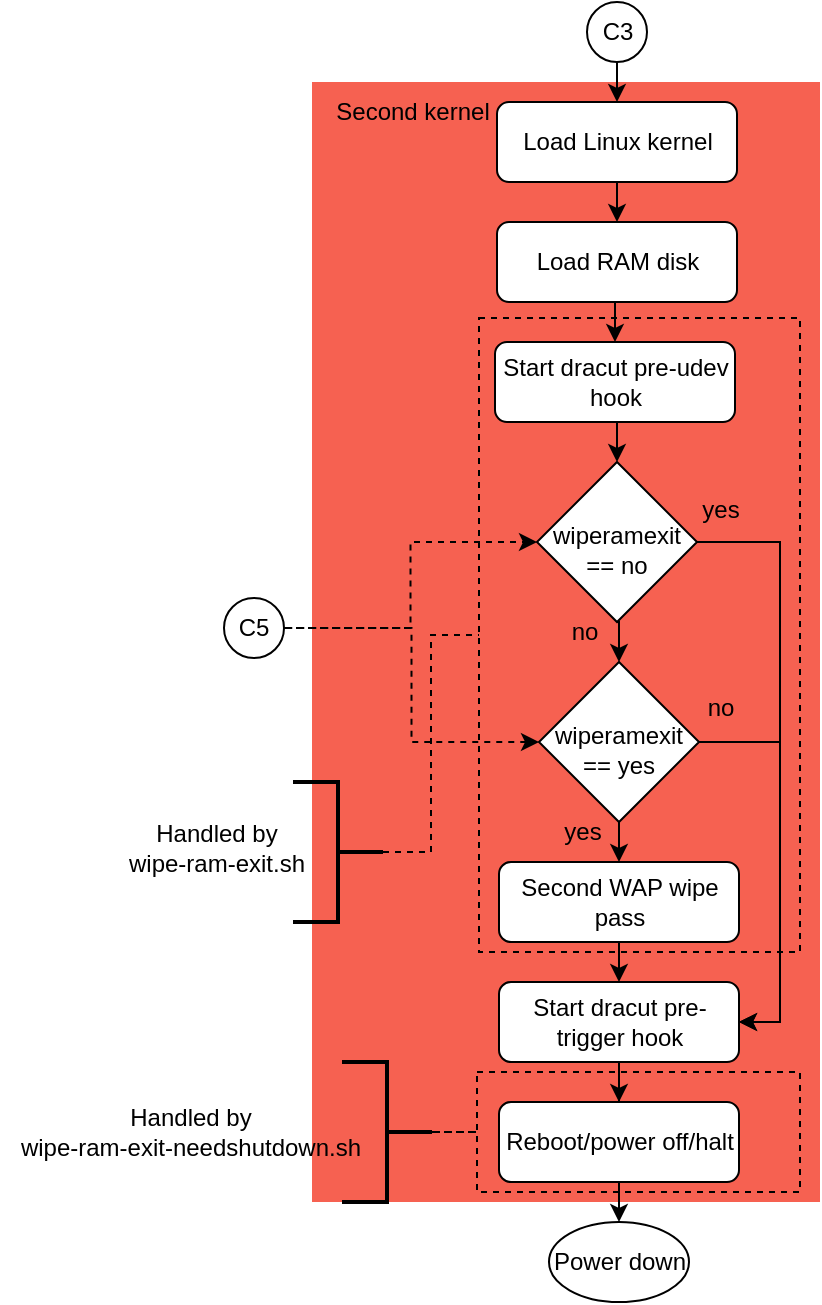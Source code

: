 <mxfile version="26.2.14">
  <diagram name="Page-1" id="y-BpYGQcBngNRp4LTG_6">
    <mxGraphModel dx="575" dy="797" grid="1" gridSize="10" guides="1" tooltips="1" connect="1" arrows="1" fold="1" page="1" pageScale="1" pageWidth="850" pageHeight="1100" math="0" shadow="0">
      <root>
        <mxCell id="0" />
        <mxCell id="1" parent="0" />
        <mxCell id="OBib7svYlHq_IOfsOFX9-1" value="" style="rounded=0;whiteSpace=wrap;html=1;strokeColor=none;fillColor=light-dark(#f66151, #ededed);" vertex="1" parent="1">
          <mxGeometry x="1076" y="100" width="254" height="560" as="geometry" />
        </mxCell>
        <mxCell id="OBib7svYlHq_IOfsOFX9-2" value="" style="rounded=0;whiteSpace=wrap;html=1;fillColor=none;dashed=1;" vertex="1" parent="1">
          <mxGeometry x="1158.5" y="595" width="161.5" height="60" as="geometry" />
        </mxCell>
        <mxCell id="OBib7svYlHq_IOfsOFX9-3" value="" style="rounded=0;whiteSpace=wrap;html=1;fillColor=none;dashed=1;" vertex="1" parent="1">
          <mxGeometry x="1159.5" y="218" width="160.5" height="317" as="geometry" />
        </mxCell>
        <mxCell id="OBib7svYlHq_IOfsOFX9-4" style="edgeStyle=orthogonalEdgeStyle;rounded=0;orthogonalLoop=1;jettySize=auto;html=1;exitX=0.5;exitY=1;exitDx=0;exitDy=0;entryX=0.5;entryY=0;entryDx=0;entryDy=0;" edge="1" parent="1" source="OBib7svYlHq_IOfsOFX9-5" target="OBib7svYlHq_IOfsOFX9-7">
          <mxGeometry relative="1" as="geometry" />
        </mxCell>
        <mxCell id="OBib7svYlHq_IOfsOFX9-5" value="Load Linux kernel" style="rounded=1;whiteSpace=wrap;html=1;fontSize=12;glass=0;strokeWidth=1;shadow=0;" vertex="1" parent="1">
          <mxGeometry x="1168.5" y="110" width="120" height="40" as="geometry" />
        </mxCell>
        <mxCell id="OBib7svYlHq_IOfsOFX9-6" style="edgeStyle=orthogonalEdgeStyle;rounded=0;orthogonalLoop=1;jettySize=auto;html=1;exitX=0.5;exitY=1;exitDx=0;exitDy=0;entryX=0.5;entryY=0;entryDx=0;entryDy=0;" edge="1" parent="1" source="OBib7svYlHq_IOfsOFX9-7" target="OBib7svYlHq_IOfsOFX9-9">
          <mxGeometry relative="1" as="geometry" />
        </mxCell>
        <mxCell id="OBib7svYlHq_IOfsOFX9-7" value="Load RAM disk" style="rounded=1;whiteSpace=wrap;html=1;fontSize=12;glass=0;strokeWidth=1;shadow=0;" vertex="1" parent="1">
          <mxGeometry x="1168.5" y="170" width="120" height="40" as="geometry" />
        </mxCell>
        <mxCell id="OBib7svYlHq_IOfsOFX9-8" style="edgeStyle=orthogonalEdgeStyle;rounded=0;orthogonalLoop=1;jettySize=auto;html=1;exitX=0.5;exitY=1;exitDx=0;exitDy=0;entryX=0.5;entryY=0;entryDx=0;entryDy=0;" edge="1" parent="1" source="OBib7svYlHq_IOfsOFX9-9" target="OBib7svYlHq_IOfsOFX9-12">
          <mxGeometry relative="1" as="geometry" />
        </mxCell>
        <mxCell id="OBib7svYlHq_IOfsOFX9-9" value="Start dracut pre-udev&lt;br&gt;hook" style="rounded=1;whiteSpace=wrap;html=1;fontSize=12;glass=0;strokeWidth=1;shadow=0;" vertex="1" parent="1">
          <mxGeometry x="1167.5" y="230" width="120" height="40" as="geometry" />
        </mxCell>
        <mxCell id="OBib7svYlHq_IOfsOFX9-10" style="edgeStyle=orthogonalEdgeStyle;rounded=0;orthogonalLoop=1;jettySize=auto;html=1;exitX=0.5;exitY=1;exitDx=0;exitDy=0;entryX=0.5;entryY=0;entryDx=0;entryDy=0;" edge="1" parent="1" source="OBib7svYlHq_IOfsOFX9-12" target="OBib7svYlHq_IOfsOFX9-17">
          <mxGeometry relative="1" as="geometry" />
        </mxCell>
        <mxCell id="OBib7svYlHq_IOfsOFX9-11" style="edgeStyle=orthogonalEdgeStyle;rounded=0;orthogonalLoop=1;jettySize=auto;html=1;entryX=1;entryY=0.5;entryDx=0;entryDy=0;" edge="1" parent="1" source="OBib7svYlHq_IOfsOFX9-12" target="OBib7svYlHq_IOfsOFX9-23">
          <mxGeometry relative="1" as="geometry">
            <Array as="points">
              <mxPoint x="1310" y="330" />
              <mxPoint x="1310" y="570" />
            </Array>
          </mxGeometry>
        </mxCell>
        <mxCell id="OBib7svYlHq_IOfsOFX9-12" value="" style="rhombus;whiteSpace=wrap;html=1;" vertex="1" parent="1">
          <mxGeometry x="1188.5" y="290" width="80" height="80" as="geometry" />
        </mxCell>
        <mxCell id="OBib7svYlHq_IOfsOFX9-13" value="&lt;div&gt;wiperamexit&lt;/div&gt;&lt;div&gt;== no&lt;br&gt;&lt;/div&gt;" style="text;html=1;align=center;verticalAlign=middle;resizable=0;points=[];autosize=1;strokeColor=none;fillColor=none;" vertex="1" parent="1">
          <mxGeometry x="1182.5" y="314" width="90" height="40" as="geometry" />
        </mxCell>
        <mxCell id="OBib7svYlHq_IOfsOFX9-14" style="edgeStyle=orthogonalEdgeStyle;rounded=0;orthogonalLoop=1;jettySize=auto;html=1;exitX=0.5;exitY=1;exitDx=0;exitDy=0;entryX=0.5;entryY=0;entryDx=0;entryDy=0;" edge="1" parent="1" source="OBib7svYlHq_IOfsOFX9-17" target="OBib7svYlHq_IOfsOFX9-21">
          <mxGeometry relative="1" as="geometry" />
        </mxCell>
        <mxCell id="OBib7svYlHq_IOfsOFX9-15" style="edgeStyle=orthogonalEdgeStyle;rounded=0;orthogonalLoop=1;jettySize=auto;html=1;entryX=1;entryY=0.5;entryDx=0;entryDy=0;" edge="1" parent="1" source="OBib7svYlHq_IOfsOFX9-17" target="OBib7svYlHq_IOfsOFX9-23">
          <mxGeometry relative="1" as="geometry">
            <mxPoint x="1476" y="500" as="targetPoint" />
            <Array as="points">
              <mxPoint x="1310" y="430" />
              <mxPoint x="1310" y="570" />
            </Array>
          </mxGeometry>
        </mxCell>
        <mxCell id="OBib7svYlHq_IOfsOFX9-16" style="edgeStyle=orthogonalEdgeStyle;rounded=0;orthogonalLoop=1;jettySize=auto;html=1;exitX=0;exitY=0.5;exitDx=0;exitDy=0;entryX=1;entryY=0.5;entryDx=0;entryDy=0;startArrow=classic;startFill=1;endArrow=none;dashed=1;" edge="1" parent="1" source="OBib7svYlHq_IOfsOFX9-17" target="OBib7svYlHq_IOfsOFX9-40">
          <mxGeometry relative="1" as="geometry" />
        </mxCell>
        <mxCell id="OBib7svYlHq_IOfsOFX9-17" value="" style="rhombus;whiteSpace=wrap;html=1;" vertex="1" parent="1">
          <mxGeometry x="1189.5" y="390" width="80" height="80" as="geometry" />
        </mxCell>
        <mxCell id="OBib7svYlHq_IOfsOFX9-18" value="&lt;div&gt;wiperamexit&lt;/div&gt;&lt;div&gt;== yes&lt;/div&gt;" style="text;html=1;align=center;verticalAlign=middle;resizable=0;points=[];autosize=1;strokeColor=none;fillColor=none;" vertex="1" parent="1">
          <mxGeometry x="1183.5" y="414" width="90" height="40" as="geometry" />
        </mxCell>
        <mxCell id="OBib7svYlHq_IOfsOFX9-19" value="no" style="text;html=1;align=center;verticalAlign=middle;resizable=0;points=[];autosize=1;strokeColor=none;fillColor=none;" vertex="1" parent="1">
          <mxGeometry x="1192" y="360" width="40" height="30" as="geometry" />
        </mxCell>
        <mxCell id="OBib7svYlHq_IOfsOFX9-20" style="edgeStyle=orthogonalEdgeStyle;rounded=0;orthogonalLoop=1;jettySize=auto;html=1;exitX=0.5;exitY=1;exitDx=0;exitDy=0;entryX=0.5;entryY=0;entryDx=0;entryDy=0;" edge="1" parent="1" source="OBib7svYlHq_IOfsOFX9-21" target="OBib7svYlHq_IOfsOFX9-23">
          <mxGeometry relative="1" as="geometry" />
        </mxCell>
        <mxCell id="OBib7svYlHq_IOfsOFX9-21" value="Second WAP wipe pass" style="rounded=1;whiteSpace=wrap;html=1;fontSize=12;glass=0;strokeWidth=1;shadow=0;" vertex="1" parent="1">
          <mxGeometry x="1169.5" y="490" width="120" height="40" as="geometry" />
        </mxCell>
        <mxCell id="OBib7svYlHq_IOfsOFX9-22" value="" style="edgeStyle=orthogonalEdgeStyle;rounded=0;orthogonalLoop=1;jettySize=auto;html=1;" edge="1" parent="1" source="OBib7svYlHq_IOfsOFX9-23" target="OBib7svYlHq_IOfsOFX9-26">
          <mxGeometry relative="1" as="geometry" />
        </mxCell>
        <mxCell id="OBib7svYlHq_IOfsOFX9-23" value="Start dracut pre-trigger hook" style="rounded=1;whiteSpace=wrap;html=1;fontSize=12;glass=0;strokeWidth=1;shadow=0;" vertex="1" parent="1">
          <mxGeometry x="1169.5" y="550" width="120" height="40" as="geometry" />
        </mxCell>
        <mxCell id="OBib7svYlHq_IOfsOFX9-24" value="Power down" style="ellipse;whiteSpace=wrap;html=1;" vertex="1" parent="1">
          <mxGeometry x="1194.5" y="670" width="70" height="40" as="geometry" />
        </mxCell>
        <mxCell id="OBib7svYlHq_IOfsOFX9-25" style="edgeStyle=orthogonalEdgeStyle;rounded=0;orthogonalLoop=1;jettySize=auto;html=1;exitX=0.5;exitY=1;exitDx=0;exitDy=0;entryX=0.5;entryY=0;entryDx=0;entryDy=0;" edge="1" parent="1" source="OBib7svYlHq_IOfsOFX9-26" target="OBib7svYlHq_IOfsOFX9-24">
          <mxGeometry relative="1" as="geometry" />
        </mxCell>
        <mxCell id="OBib7svYlHq_IOfsOFX9-26" value="Reboot/power off/halt" style="rounded=1;whiteSpace=wrap;html=1;fontSize=12;glass=0;strokeWidth=1;shadow=0;" vertex="1" parent="1">
          <mxGeometry x="1169.5" y="610" width="120" height="40" as="geometry" />
        </mxCell>
        <mxCell id="OBib7svYlHq_IOfsOFX9-27" value="yes" style="text;html=1;align=center;verticalAlign=middle;resizable=0;points=[];autosize=1;strokeColor=none;fillColor=none;" vertex="1" parent="1">
          <mxGeometry x="1191" y="460" width="40" height="30" as="geometry" />
        </mxCell>
        <mxCell id="OBib7svYlHq_IOfsOFX9-28" style="edgeStyle=orthogonalEdgeStyle;rounded=0;orthogonalLoop=1;jettySize=auto;html=1;exitX=0.5;exitY=1;exitDx=0;exitDy=0;entryX=0.5;entryY=0;entryDx=0;entryDy=0;" edge="1" parent="1" source="OBib7svYlHq_IOfsOFX9-29" target="OBib7svYlHq_IOfsOFX9-5">
          <mxGeometry relative="1" as="geometry" />
        </mxCell>
        <mxCell id="OBib7svYlHq_IOfsOFX9-29" value="C3" style="ellipse;whiteSpace=wrap;html=1;aspect=fixed;" vertex="1" parent="1">
          <mxGeometry x="1213.5" y="60" width="30" height="30" as="geometry" />
        </mxCell>
        <mxCell id="OBib7svYlHq_IOfsOFX9-30" value="Second kernel" style="text;html=1;align=center;verticalAlign=middle;resizable=0;points=[];autosize=1;strokeColor=none;fillColor=none;" vertex="1" parent="1">
          <mxGeometry x="1076" y="100" width="100" height="30" as="geometry" />
        </mxCell>
        <mxCell id="OBib7svYlHq_IOfsOFX9-31" style="edgeStyle=orthogonalEdgeStyle;rounded=0;orthogonalLoop=1;jettySize=auto;html=1;exitX=0;exitY=0.5;exitDx=0;exitDy=0;exitPerimeter=0;entryX=0;entryY=0.5;entryDx=0;entryDy=0;dashed=1;endArrow=none;startFill=0;" edge="1" parent="1" source="OBib7svYlHq_IOfsOFX9-32" target="OBib7svYlHq_IOfsOFX9-3">
          <mxGeometry relative="1" as="geometry" />
        </mxCell>
        <mxCell id="OBib7svYlHq_IOfsOFX9-32" value="" style="strokeWidth=2;html=1;shape=mxgraph.flowchart.annotation_2;align=left;labelPosition=right;pointerEvents=1;rotation=-180;" vertex="1" parent="1">
          <mxGeometry x="1066.5" y="450" width="45" height="70" as="geometry" />
        </mxCell>
        <mxCell id="OBib7svYlHq_IOfsOFX9-33" value="Handled by&lt;br&gt;wipe-ram-exit.sh" style="text;html=1;align=center;verticalAlign=middle;resizable=0;points=[];autosize=1;strokeColor=none;fillColor=none;" vertex="1" parent="1">
          <mxGeometry x="972.5" y="462.5" width="110" height="40" as="geometry" />
        </mxCell>
        <mxCell id="OBib7svYlHq_IOfsOFX9-34" style="edgeStyle=orthogonalEdgeStyle;rounded=0;orthogonalLoop=1;jettySize=auto;html=1;entryX=0;entryY=0.5;entryDx=0;entryDy=0;dashed=1;endArrow=none;startFill=0;" edge="1" parent="1" source="OBib7svYlHq_IOfsOFX9-35" target="OBib7svYlHq_IOfsOFX9-2">
          <mxGeometry relative="1" as="geometry" />
        </mxCell>
        <mxCell id="OBib7svYlHq_IOfsOFX9-35" value="" style="strokeWidth=2;html=1;shape=mxgraph.flowchart.annotation_2;align=left;labelPosition=right;pointerEvents=1;rotation=-180;" vertex="1" parent="1">
          <mxGeometry x="1091" y="590" width="45" height="70" as="geometry" />
        </mxCell>
        <mxCell id="OBib7svYlHq_IOfsOFX9-36" value="Handled by&lt;br&gt;wipe-ram-exit-needshutdown.sh" style="text;html=1;align=center;verticalAlign=middle;resizable=0;points=[];autosize=1;strokeColor=none;fillColor=none;" vertex="1" parent="1">
          <mxGeometry x="920" y="605" width="190" height="40" as="geometry" />
        </mxCell>
        <mxCell id="OBib7svYlHq_IOfsOFX9-37" value="yes" style="text;html=1;align=center;verticalAlign=middle;resizable=0;points=[];autosize=1;strokeColor=none;fillColor=none;" vertex="1" parent="1">
          <mxGeometry x="1260" y="299" width="40" height="30" as="geometry" />
        </mxCell>
        <mxCell id="OBib7svYlHq_IOfsOFX9-38" value="no" style="text;html=1;align=center;verticalAlign=middle;resizable=0;points=[];autosize=1;strokeColor=none;fillColor=none;" vertex="1" parent="1">
          <mxGeometry x="1260" y="398" width="40" height="30" as="geometry" />
        </mxCell>
        <mxCell id="OBib7svYlHq_IOfsOFX9-39" style="edgeStyle=orthogonalEdgeStyle;rounded=0;orthogonalLoop=1;jettySize=auto;html=1;exitX=1;exitY=0.5;exitDx=0;exitDy=0;entryX=0;entryY=0.5;entryDx=0;entryDy=0;dashed=1;" edge="1" parent="1" source="OBib7svYlHq_IOfsOFX9-40" target="OBib7svYlHq_IOfsOFX9-12">
          <mxGeometry relative="1" as="geometry" />
        </mxCell>
        <mxCell id="OBib7svYlHq_IOfsOFX9-40" value="C5" style="ellipse;whiteSpace=wrap;html=1;aspect=fixed;" vertex="1" parent="1">
          <mxGeometry x="1032" y="358" width="30" height="30" as="geometry" />
        </mxCell>
      </root>
    </mxGraphModel>
  </diagram>
</mxfile>
